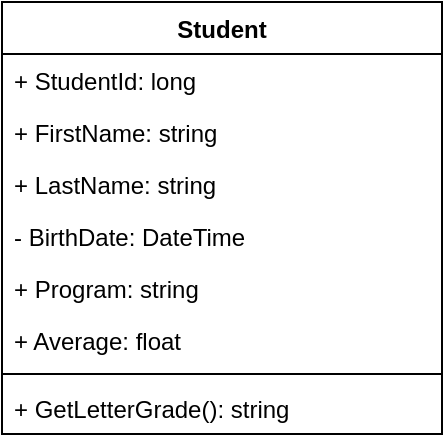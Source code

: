 <mxfile version="21.0.10"><diagram name="Page-1" id="-UTa6C4jE7kkkrbcPFfl"><mxGraphModel dx="549" dy="329" grid="1" gridSize="10" guides="1" tooltips="1" connect="1" arrows="1" fold="1" page="1" pageScale="1" pageWidth="850" pageHeight="1100" math="0" shadow="0"><root><mxCell id="0"/><mxCell id="1" parent="0"/><mxCell id="61BawyHclwVr8wA85rD4-1" value="Student" style="swimlane;fontStyle=1;align=center;verticalAlign=top;childLayout=stackLayout;horizontal=1;startSize=26;horizontalStack=0;resizeParent=1;resizeParentMax=0;resizeLast=0;collapsible=1;marginBottom=0;whiteSpace=wrap;html=1;" vertex="1" parent="1"><mxGeometry x="160" y="70" width="220" height="216" as="geometry"/></mxCell><mxCell id="61BawyHclwVr8wA85rD4-6" value="+ StudentId: long" style="text;strokeColor=none;fillColor=none;align=left;verticalAlign=top;spacingLeft=4;spacingRight=4;overflow=hidden;rotatable=0;points=[[0,0.5],[1,0.5]];portConstraint=eastwest;whiteSpace=wrap;html=1;" vertex="1" parent="61BawyHclwVr8wA85rD4-1"><mxGeometry y="26" width="220" height="26" as="geometry"/></mxCell><mxCell id="61BawyHclwVr8wA85rD4-2" value="&lt;div&gt;+ FirstName: string&lt;/div&gt;" style="text;strokeColor=none;fillColor=none;align=left;verticalAlign=top;spacingLeft=4;spacingRight=4;overflow=hidden;rotatable=0;points=[[0,0.5],[1,0.5]];portConstraint=eastwest;whiteSpace=wrap;html=1;" vertex="1" parent="61BawyHclwVr8wA85rD4-1"><mxGeometry y="52" width="220" height="26" as="geometry"/></mxCell><mxCell id="61BawyHclwVr8wA85rD4-7" value="+ LastName: string" style="text;strokeColor=none;fillColor=none;align=left;verticalAlign=top;spacingLeft=4;spacingRight=4;overflow=hidden;rotatable=0;points=[[0,0.5],[1,0.5]];portConstraint=eastwest;whiteSpace=wrap;html=1;" vertex="1" parent="61BawyHclwVr8wA85rD4-1"><mxGeometry y="78" width="220" height="26" as="geometry"/></mxCell><mxCell id="61BawyHclwVr8wA85rD4-5" value="- BirthDate: DateTime" style="text;strokeColor=none;fillColor=none;align=left;verticalAlign=top;spacingLeft=4;spacingRight=4;overflow=hidden;rotatable=0;points=[[0,0.5],[1,0.5]];portConstraint=eastwest;whiteSpace=wrap;html=1;" vertex="1" parent="61BawyHclwVr8wA85rD4-1"><mxGeometry y="104" width="220" height="26" as="geometry"/></mxCell><mxCell id="61BawyHclwVr8wA85rD4-9" value="+ Program: string" style="text;strokeColor=none;fillColor=none;align=left;verticalAlign=top;spacingLeft=4;spacingRight=4;overflow=hidden;rotatable=0;points=[[0,0.5],[1,0.5]];portConstraint=eastwest;whiteSpace=wrap;html=1;" vertex="1" parent="61BawyHclwVr8wA85rD4-1"><mxGeometry y="130" width="220" height="26" as="geometry"/></mxCell><mxCell id="61BawyHclwVr8wA85rD4-8" value="+ Average: float" style="text;strokeColor=none;fillColor=none;align=left;verticalAlign=top;spacingLeft=4;spacingRight=4;overflow=hidden;rotatable=0;points=[[0,0.5],[1,0.5]];portConstraint=eastwest;whiteSpace=wrap;html=1;" vertex="1" parent="61BawyHclwVr8wA85rD4-1"><mxGeometry y="156" width="220" height="26" as="geometry"/></mxCell><mxCell id="61BawyHclwVr8wA85rD4-3" value="" style="line;strokeWidth=1;fillColor=none;align=left;verticalAlign=middle;spacingTop=-1;spacingLeft=3;spacingRight=3;rotatable=0;labelPosition=right;points=[];portConstraint=eastwest;strokeColor=inherit;" vertex="1" parent="61BawyHclwVr8wA85rD4-1"><mxGeometry y="182" width="220" height="8" as="geometry"/></mxCell><mxCell id="61BawyHclwVr8wA85rD4-4" value="+ GetLetterGrade(): string" style="text;strokeColor=none;fillColor=none;align=left;verticalAlign=top;spacingLeft=4;spacingRight=4;overflow=hidden;rotatable=0;points=[[0,0.5],[1,0.5]];portConstraint=eastwest;whiteSpace=wrap;html=1;" vertex="1" parent="61BawyHclwVr8wA85rD4-1"><mxGeometry y="190" width="220" height="26" as="geometry"/></mxCell></root></mxGraphModel></diagram></mxfile>